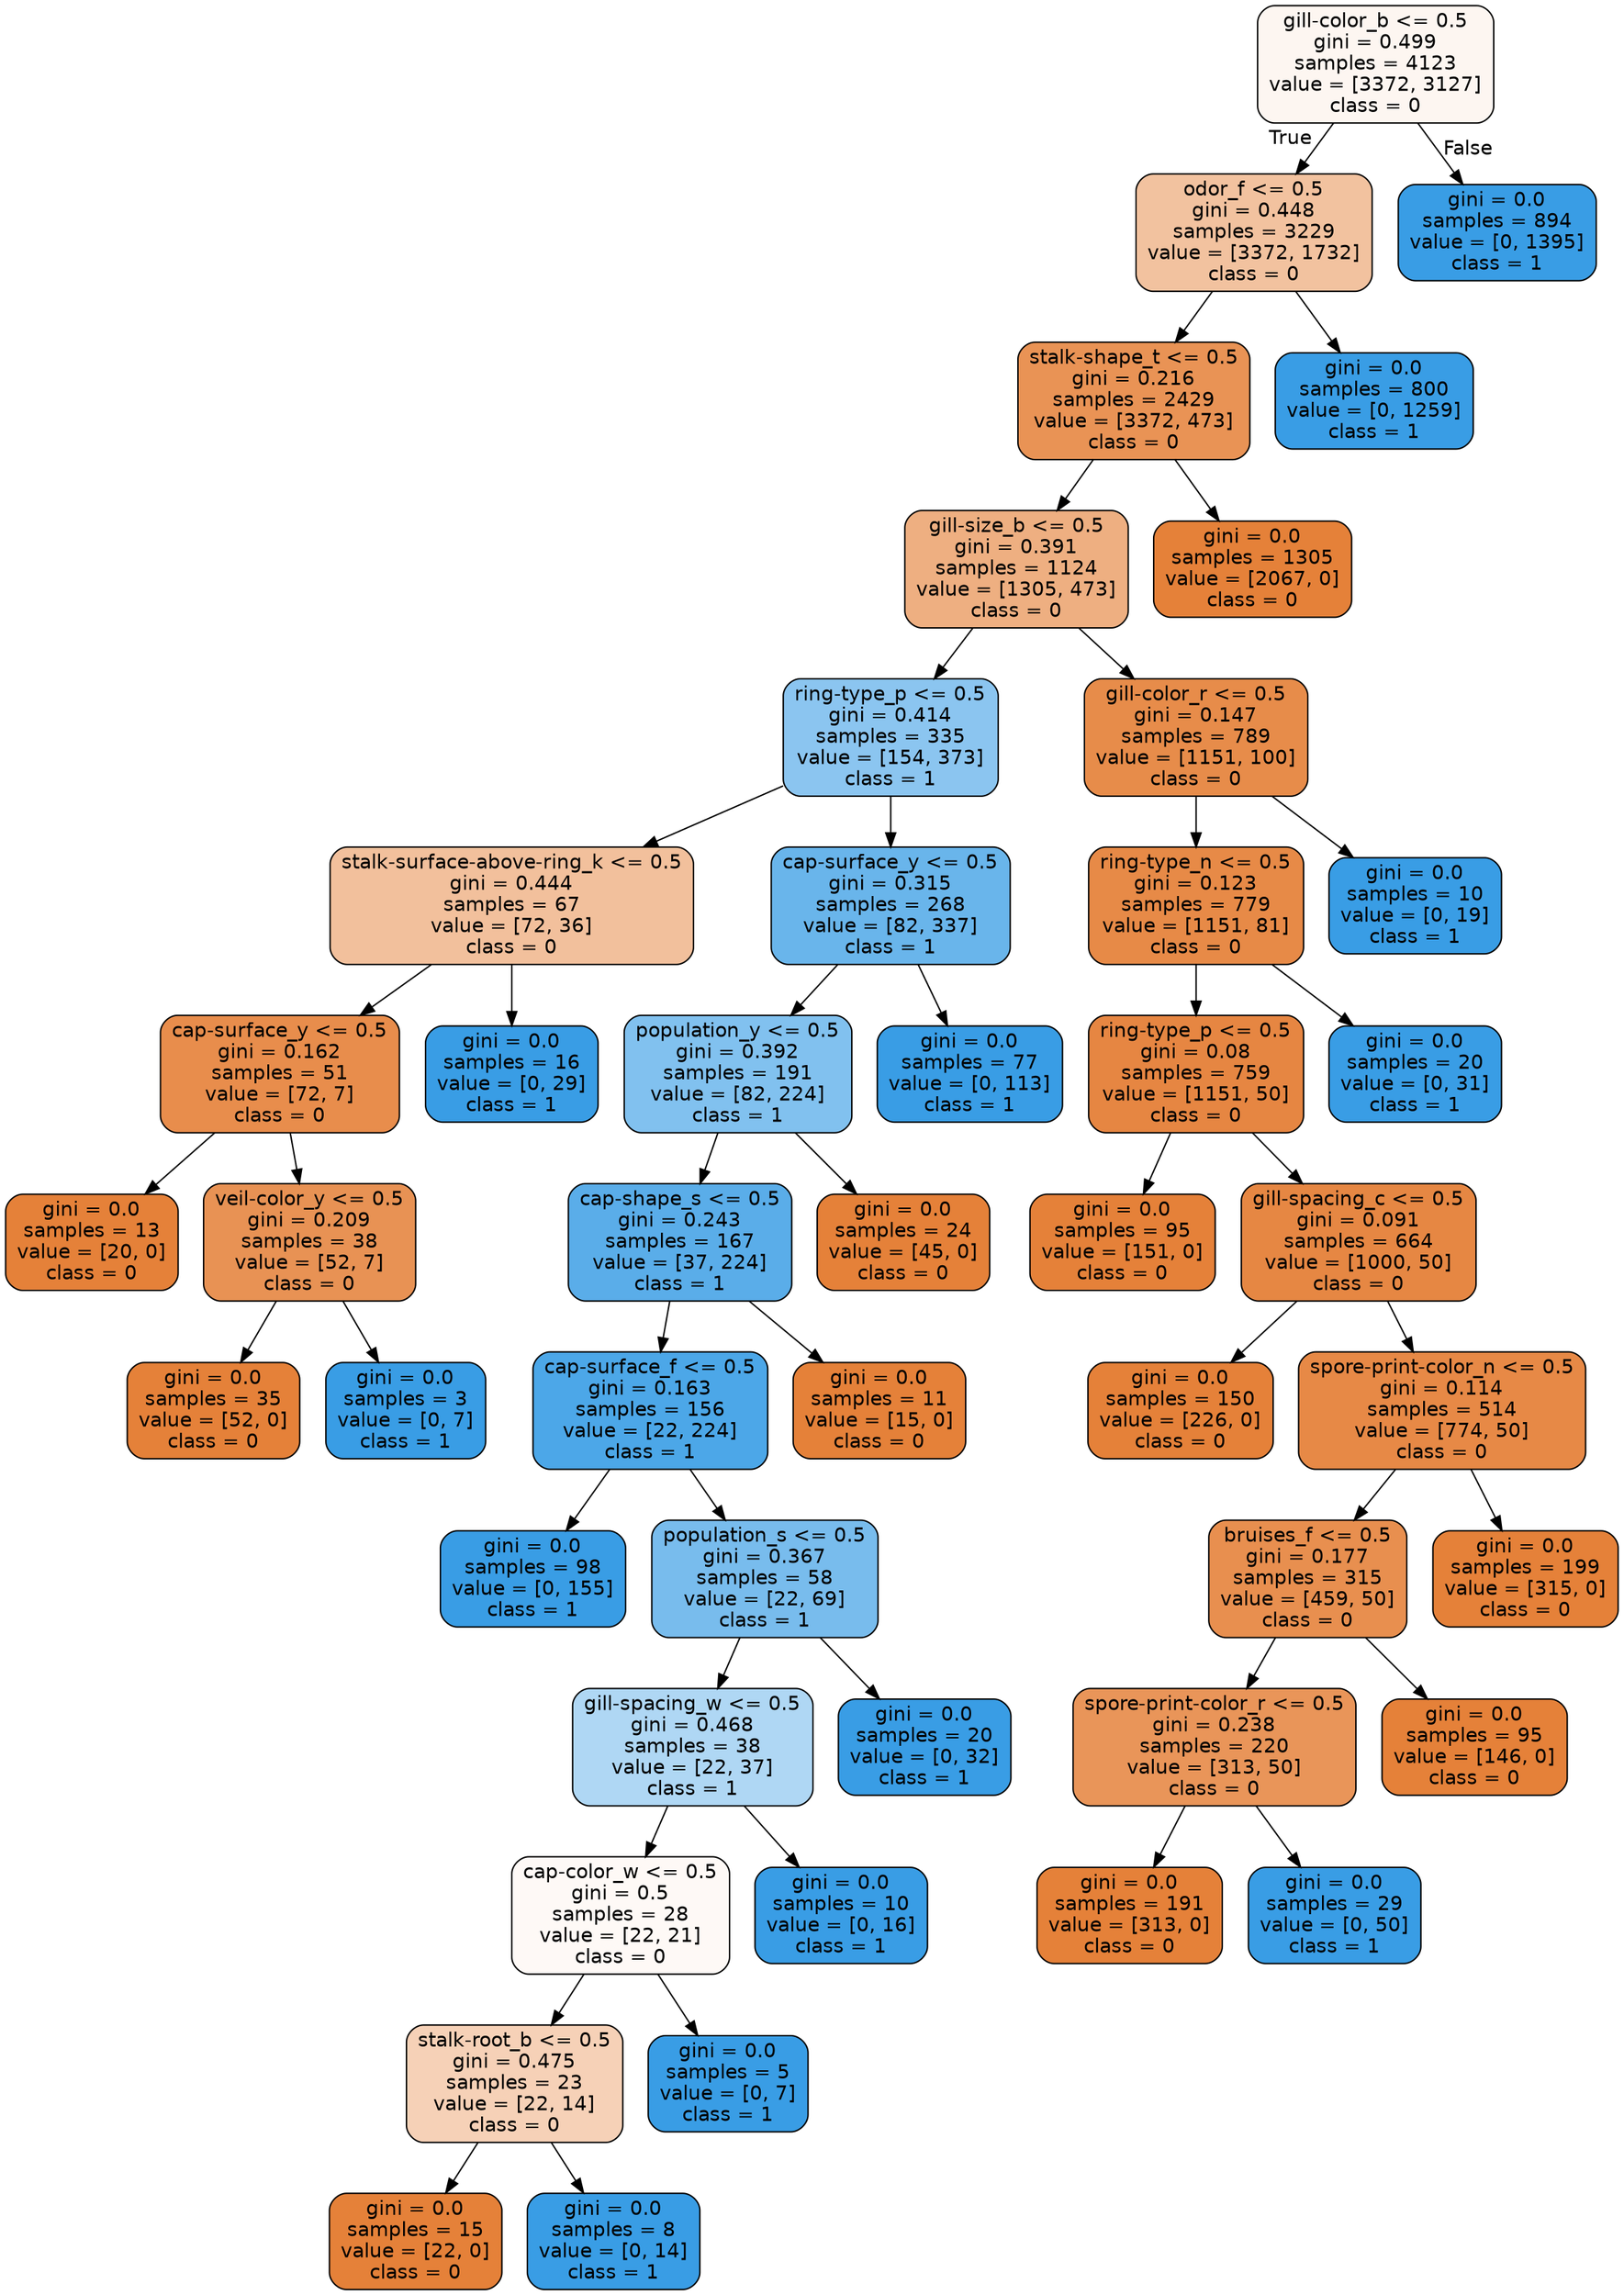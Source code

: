 digraph Tree {
node [shape=box, style="filled, rounded", color="black", fontname="helvetica"] ;
edge [fontname="helvetica"] ;
0 [label="gill-color_b <= 0.5\ngini = 0.499\nsamples = 4123\nvalue = [3372, 3127]\nclass = 0", fillcolor="#fdf6f1"] ;
1 [label="odor_f <= 0.5\ngini = 0.448\nsamples = 3229\nvalue = [3372, 1732]\nclass = 0", fillcolor="#f2c29f"] ;
0 -> 1 [labeldistance=2.5, labelangle=45, headlabel="True"] ;
2 [label="stalk-shape_t <= 0.5\ngini = 0.216\nsamples = 2429\nvalue = [3372, 473]\nclass = 0", fillcolor="#e99355"] ;
1 -> 2 ;
3 [label="gill-size_b <= 0.5\ngini = 0.391\nsamples = 1124\nvalue = [1305, 473]\nclass = 0", fillcolor="#eeaf81"] ;
2 -> 3 ;
4 [label="ring-type_p <= 0.5\ngini = 0.414\nsamples = 335\nvalue = [154, 373]\nclass = 1", fillcolor="#8bc5f0"] ;
3 -> 4 ;
5 [label="stalk-surface-above-ring_k <= 0.5\ngini = 0.444\nsamples = 67\nvalue = [72, 36]\nclass = 0", fillcolor="#f2c09c"] ;
4 -> 5 ;
6 [label="cap-surface_y <= 0.5\ngini = 0.162\nsamples = 51\nvalue = [72, 7]\nclass = 0", fillcolor="#e88d4c"] ;
5 -> 6 ;
7 [label="gini = 0.0\nsamples = 13\nvalue = [20, 0]\nclass = 0", fillcolor="#e58139"] ;
6 -> 7 ;
8 [label="veil-color_y <= 0.5\ngini = 0.209\nsamples = 38\nvalue = [52, 7]\nclass = 0", fillcolor="#e89254"] ;
6 -> 8 ;
9 [label="gini = 0.0\nsamples = 35\nvalue = [52, 0]\nclass = 0", fillcolor="#e58139"] ;
8 -> 9 ;
10 [label="gini = 0.0\nsamples = 3\nvalue = [0, 7]\nclass = 1", fillcolor="#399de5"] ;
8 -> 10 ;
11 [label="gini = 0.0\nsamples = 16\nvalue = [0, 29]\nclass = 1", fillcolor="#399de5"] ;
5 -> 11 ;
12 [label="cap-surface_y <= 0.5\ngini = 0.315\nsamples = 268\nvalue = [82, 337]\nclass = 1", fillcolor="#69b5eb"] ;
4 -> 12 ;
13 [label="population_y <= 0.5\ngini = 0.392\nsamples = 191\nvalue = [82, 224]\nclass = 1", fillcolor="#81c1ef"] ;
12 -> 13 ;
14 [label="cap-shape_s <= 0.5\ngini = 0.243\nsamples = 167\nvalue = [37, 224]\nclass = 1", fillcolor="#5aade9"] ;
13 -> 14 ;
15 [label="cap-surface_f <= 0.5\ngini = 0.163\nsamples = 156\nvalue = [22, 224]\nclass = 1", fillcolor="#4ca7e8"] ;
14 -> 15 ;
16 [label="gini = 0.0\nsamples = 98\nvalue = [0, 155]\nclass = 1", fillcolor="#399de5"] ;
15 -> 16 ;
17 [label="population_s <= 0.5\ngini = 0.367\nsamples = 58\nvalue = [22, 69]\nclass = 1", fillcolor="#78bced"] ;
15 -> 17 ;
18 [label="gill-spacing_w <= 0.5\ngini = 0.468\nsamples = 38\nvalue = [22, 37]\nclass = 1", fillcolor="#afd7f4"] ;
17 -> 18 ;
19 [label="cap-color_w <= 0.5\ngini = 0.5\nsamples = 28\nvalue = [22, 21]\nclass = 0", fillcolor="#fef9f6"] ;
18 -> 19 ;
20 [label="stalk-root_b <= 0.5\ngini = 0.475\nsamples = 23\nvalue = [22, 14]\nclass = 0", fillcolor="#f6d1b7"] ;
19 -> 20 ;
21 [label="gini = 0.0\nsamples = 15\nvalue = [22, 0]\nclass = 0", fillcolor="#e58139"] ;
20 -> 21 ;
22 [label="gini = 0.0\nsamples = 8\nvalue = [0, 14]\nclass = 1", fillcolor="#399de5"] ;
20 -> 22 ;
23 [label="gini = 0.0\nsamples = 5\nvalue = [0, 7]\nclass = 1", fillcolor="#399de5"] ;
19 -> 23 ;
24 [label="gini = 0.0\nsamples = 10\nvalue = [0, 16]\nclass = 1", fillcolor="#399de5"] ;
18 -> 24 ;
25 [label="gini = 0.0\nsamples = 20\nvalue = [0, 32]\nclass = 1", fillcolor="#399de5"] ;
17 -> 25 ;
26 [label="gini = 0.0\nsamples = 11\nvalue = [15, 0]\nclass = 0", fillcolor="#e58139"] ;
14 -> 26 ;
27 [label="gini = 0.0\nsamples = 24\nvalue = [45, 0]\nclass = 0", fillcolor="#e58139"] ;
13 -> 27 ;
28 [label="gini = 0.0\nsamples = 77\nvalue = [0, 113]\nclass = 1", fillcolor="#399de5"] ;
12 -> 28 ;
29 [label="gill-color_r <= 0.5\ngini = 0.147\nsamples = 789\nvalue = [1151, 100]\nclass = 0", fillcolor="#e78c4a"] ;
3 -> 29 ;
30 [label="ring-type_n <= 0.5\ngini = 0.123\nsamples = 779\nvalue = [1151, 81]\nclass = 0", fillcolor="#e78a47"] ;
29 -> 30 ;
31 [label="ring-type_p <= 0.5\ngini = 0.08\nsamples = 759\nvalue = [1151, 50]\nclass = 0", fillcolor="#e68642"] ;
30 -> 31 ;
32 [label="gini = 0.0\nsamples = 95\nvalue = [151, 0]\nclass = 0", fillcolor="#e58139"] ;
31 -> 32 ;
33 [label="gill-spacing_c <= 0.5\ngini = 0.091\nsamples = 664\nvalue = [1000, 50]\nclass = 0", fillcolor="#e68743"] ;
31 -> 33 ;
34 [label="gini = 0.0\nsamples = 150\nvalue = [226, 0]\nclass = 0", fillcolor="#e58139"] ;
33 -> 34 ;
35 [label="spore-print-color_n <= 0.5\ngini = 0.114\nsamples = 514\nvalue = [774, 50]\nclass = 0", fillcolor="#e78946"] ;
33 -> 35 ;
36 [label="bruises_f <= 0.5\ngini = 0.177\nsamples = 315\nvalue = [459, 50]\nclass = 0", fillcolor="#e88f4f"] ;
35 -> 36 ;
37 [label="spore-print-color_r <= 0.5\ngini = 0.238\nsamples = 220\nvalue = [313, 50]\nclass = 0", fillcolor="#e99559"] ;
36 -> 37 ;
38 [label="gini = 0.0\nsamples = 191\nvalue = [313, 0]\nclass = 0", fillcolor="#e58139"] ;
37 -> 38 ;
39 [label="gini = 0.0\nsamples = 29\nvalue = [0, 50]\nclass = 1", fillcolor="#399de5"] ;
37 -> 39 ;
40 [label="gini = 0.0\nsamples = 95\nvalue = [146, 0]\nclass = 0", fillcolor="#e58139"] ;
36 -> 40 ;
41 [label="gini = 0.0\nsamples = 199\nvalue = [315, 0]\nclass = 0", fillcolor="#e58139"] ;
35 -> 41 ;
42 [label="gini = 0.0\nsamples = 20\nvalue = [0, 31]\nclass = 1", fillcolor="#399de5"] ;
30 -> 42 ;
43 [label="gini = 0.0\nsamples = 10\nvalue = [0, 19]\nclass = 1", fillcolor="#399de5"] ;
29 -> 43 ;
44 [label="gini = 0.0\nsamples = 1305\nvalue = [2067, 0]\nclass = 0", fillcolor="#e58139"] ;
2 -> 44 ;
45 [label="gini = 0.0\nsamples = 800\nvalue = [0, 1259]\nclass = 1", fillcolor="#399de5"] ;
1 -> 45 ;
46 [label="gini = 0.0\nsamples = 894\nvalue = [0, 1395]\nclass = 1", fillcolor="#399de5"] ;
0 -> 46 [labeldistance=2.5, labelangle=-45, headlabel="False"] ;
}
